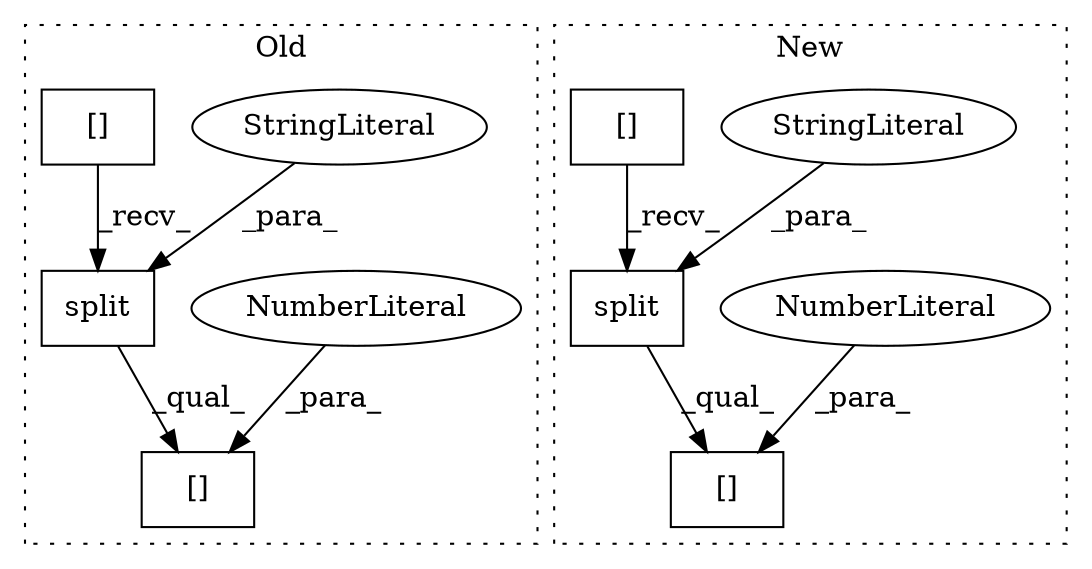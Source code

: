 digraph G {
subgraph cluster0 {
1 [label="split" a="32" s="5265,5280" l="6,1" shape="box"];
3 [label="[]" a="2" s="5229,5283" l="53,1" shape="box"];
5 [label="StringLiteral" a="45" s="5271" l="9" shape="ellipse"];
7 [label="NumberLiteral" a="34" s="5282" l="1" shape="ellipse"];
10 [label="[]" a="2" s="5229,5263" l="33,1" shape="box"];
label = "Old";
style="dotted";
}
subgraph cluster1 {
2 [label="[]" a="2" s="5293,5333" l="39,1" shape="box"];
4 [label="NumberLiteral" a="34" s="5332" l="1" shape="ellipse"];
6 [label="split" a="32" s="5315,5330" l="6,1" shape="box"];
8 [label="StringLiteral" a="45" s="5321" l="9" shape="ellipse"];
9 [label="[]" a="2" s="5293,5313" l="5,1" shape="box"];
label = "New";
style="dotted";
}
1 -> 3 [label="_qual_"];
4 -> 2 [label="_para_"];
5 -> 1 [label="_para_"];
6 -> 2 [label="_qual_"];
7 -> 3 [label="_para_"];
8 -> 6 [label="_para_"];
9 -> 6 [label="_recv_"];
10 -> 1 [label="_recv_"];
}